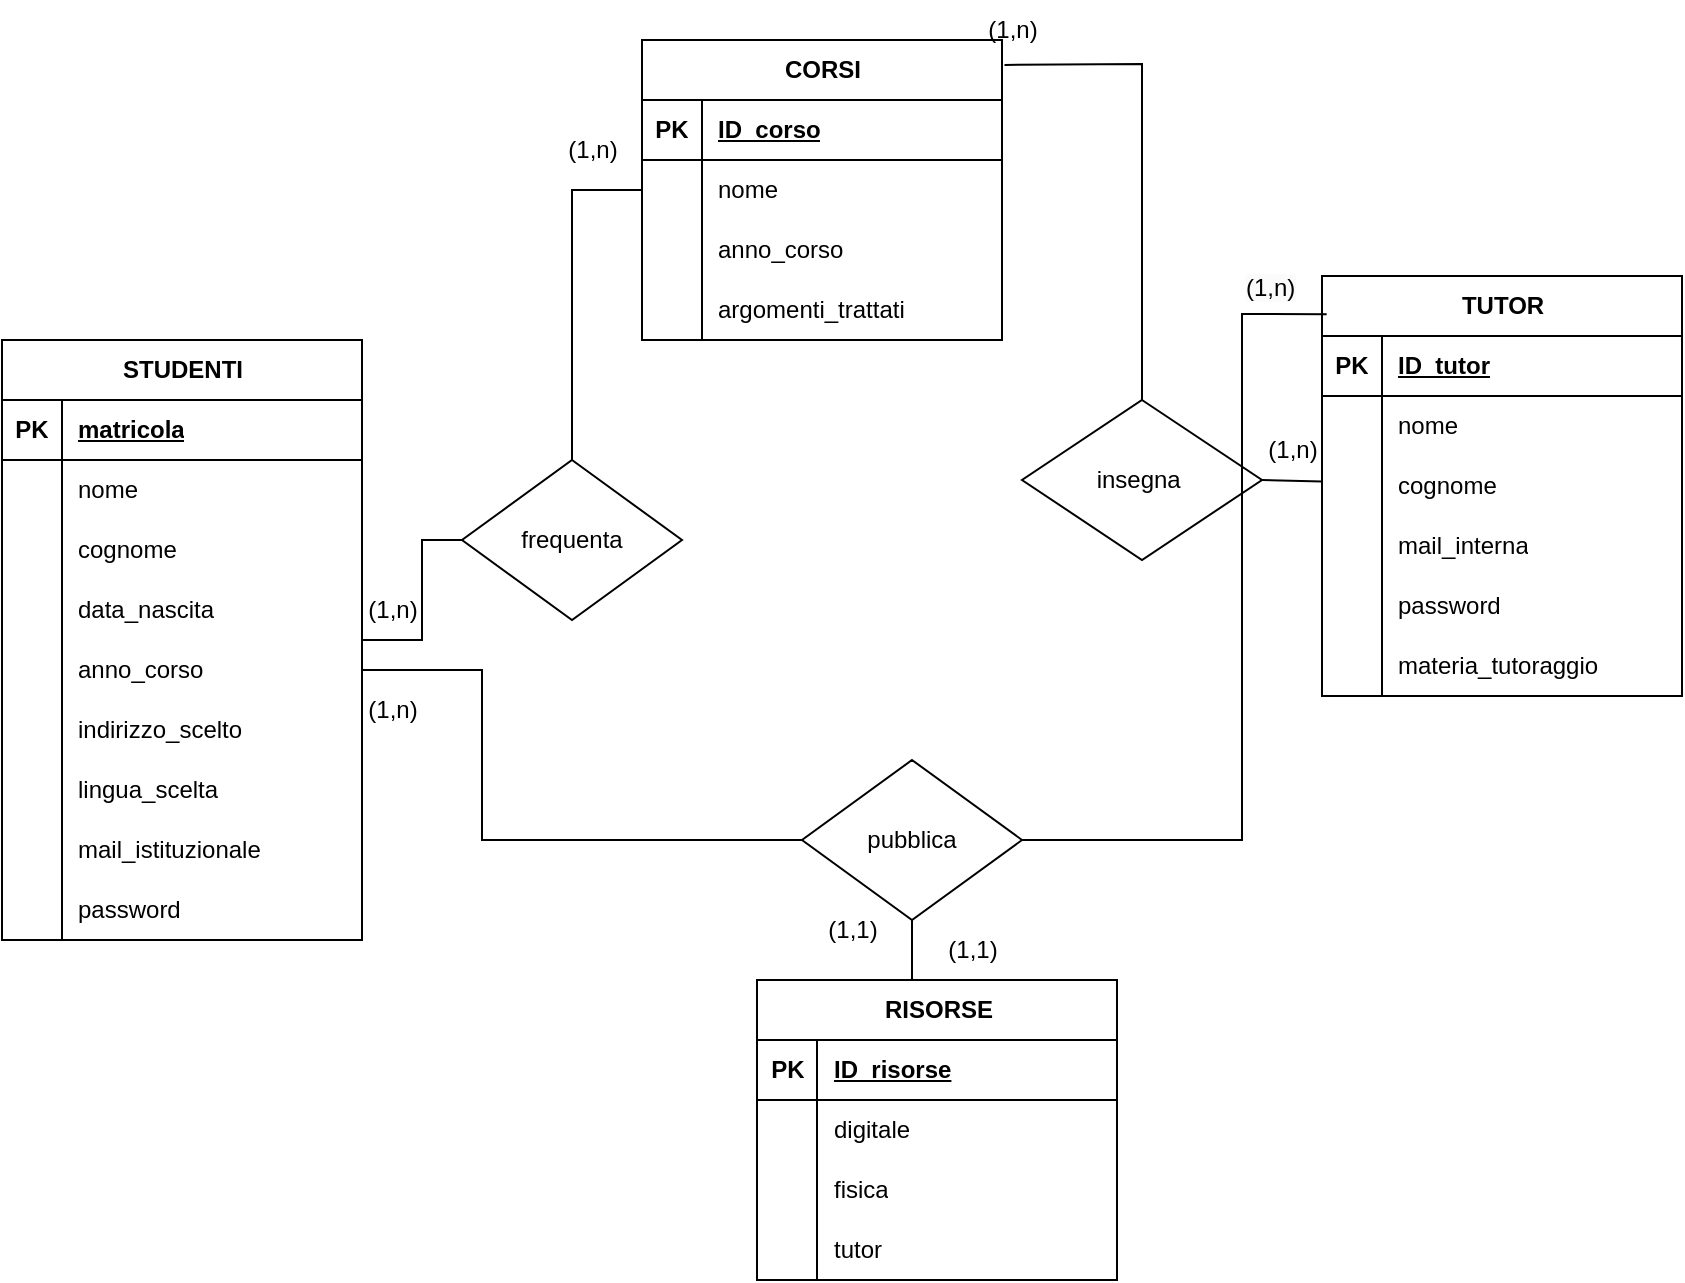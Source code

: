 <mxfile version="23.1.1" type="google">
  <diagram name="Pagina-1" id="xSrE0Z52AEHe8TzlICud">
    <mxGraphModel grid="1" page="1" gridSize="10" guides="1" tooltips="1" connect="1" arrows="1" fold="1" pageScale="1" pageWidth="827" pageHeight="1169" math="0" shadow="0">
      <root>
        <mxCell id="0" />
        <mxCell id="1" parent="0" />
        <mxCell id="vmNIQ4zGGt79tmXW76qw-1" value="STUDENTI" style="shape=table;startSize=30;container=1;collapsible=1;childLayout=tableLayout;fixedRows=1;rowLines=0;fontStyle=1;align=center;resizeLast=1;html=1;" vertex="1" parent="1">
          <mxGeometry x="30" y="80" width="180" height="300" as="geometry" />
        </mxCell>
        <mxCell id="vmNIQ4zGGt79tmXW76qw-2" value="" style="shape=tableRow;horizontal=0;startSize=0;swimlaneHead=0;swimlaneBody=0;fillColor=none;collapsible=0;dropTarget=0;points=[[0,0.5],[1,0.5]];portConstraint=eastwest;top=0;left=0;right=0;bottom=1;" vertex="1" parent="vmNIQ4zGGt79tmXW76qw-1">
          <mxGeometry y="30" width="180" height="30" as="geometry" />
        </mxCell>
        <mxCell id="vmNIQ4zGGt79tmXW76qw-3" value="PK" style="shape=partialRectangle;connectable=0;fillColor=none;top=0;left=0;bottom=0;right=0;fontStyle=1;overflow=hidden;whiteSpace=wrap;html=1;" vertex="1" parent="vmNIQ4zGGt79tmXW76qw-2">
          <mxGeometry width="30" height="30" as="geometry">
            <mxRectangle width="30" height="30" as="alternateBounds" />
          </mxGeometry>
        </mxCell>
        <mxCell id="vmNIQ4zGGt79tmXW76qw-4" value="matricola" style="shape=partialRectangle;connectable=0;fillColor=none;top=0;left=0;bottom=0;right=0;align=left;spacingLeft=6;fontStyle=5;overflow=hidden;whiteSpace=wrap;html=1;" vertex="1" parent="vmNIQ4zGGt79tmXW76qw-2">
          <mxGeometry x="30" width="150" height="30" as="geometry">
            <mxRectangle width="150" height="30" as="alternateBounds" />
          </mxGeometry>
        </mxCell>
        <mxCell id="vmNIQ4zGGt79tmXW76qw-8" value="" style="shape=tableRow;horizontal=0;startSize=0;swimlaneHead=0;swimlaneBody=0;fillColor=none;collapsible=0;dropTarget=0;points=[[0,0.5],[1,0.5]];portConstraint=eastwest;top=0;left=0;right=0;bottom=0;" vertex="1" parent="vmNIQ4zGGt79tmXW76qw-1">
          <mxGeometry y="60" width="180" height="30" as="geometry" />
        </mxCell>
        <mxCell id="vmNIQ4zGGt79tmXW76qw-9" value="" style="shape=partialRectangle;connectable=0;fillColor=none;top=0;left=0;bottom=0;right=0;editable=1;overflow=hidden;whiteSpace=wrap;html=1;" vertex="1" parent="vmNIQ4zGGt79tmXW76qw-8">
          <mxGeometry width="30" height="30" as="geometry">
            <mxRectangle width="30" height="30" as="alternateBounds" />
          </mxGeometry>
        </mxCell>
        <mxCell id="vmNIQ4zGGt79tmXW76qw-10" value="nome" style="shape=partialRectangle;connectable=0;fillColor=none;top=0;left=0;bottom=0;right=0;align=left;spacingLeft=6;overflow=hidden;whiteSpace=wrap;html=1;" vertex="1" parent="vmNIQ4zGGt79tmXW76qw-8">
          <mxGeometry x="30" width="150" height="30" as="geometry">
            <mxRectangle width="150" height="30" as="alternateBounds" />
          </mxGeometry>
        </mxCell>
        <mxCell id="vmNIQ4zGGt79tmXW76qw-11" value="" style="shape=tableRow;horizontal=0;startSize=0;swimlaneHead=0;swimlaneBody=0;fillColor=none;collapsible=0;dropTarget=0;points=[[0,0.5],[1,0.5]];portConstraint=eastwest;top=0;left=0;right=0;bottom=0;" vertex="1" parent="vmNIQ4zGGt79tmXW76qw-1">
          <mxGeometry y="90" width="180" height="30" as="geometry" />
        </mxCell>
        <mxCell id="vmNIQ4zGGt79tmXW76qw-12" value="" style="shape=partialRectangle;connectable=0;fillColor=none;top=0;left=0;bottom=0;right=0;editable=1;overflow=hidden;whiteSpace=wrap;html=1;" vertex="1" parent="vmNIQ4zGGt79tmXW76qw-11">
          <mxGeometry width="30" height="30" as="geometry">
            <mxRectangle width="30" height="30" as="alternateBounds" />
          </mxGeometry>
        </mxCell>
        <mxCell id="vmNIQ4zGGt79tmXW76qw-13" value="cognome" style="shape=partialRectangle;connectable=0;fillColor=none;top=0;left=0;bottom=0;right=0;align=left;spacingLeft=6;overflow=hidden;whiteSpace=wrap;html=1;" vertex="1" parent="vmNIQ4zGGt79tmXW76qw-11">
          <mxGeometry x="30" width="150" height="30" as="geometry">
            <mxRectangle width="150" height="30" as="alternateBounds" />
          </mxGeometry>
        </mxCell>
        <mxCell id="vmNIQ4zGGt79tmXW76qw-14" value="" style="shape=tableRow;horizontal=0;startSize=0;swimlaneHead=0;swimlaneBody=0;fillColor=none;collapsible=0;dropTarget=0;points=[[0,0.5],[1,0.5]];portConstraint=eastwest;top=0;left=0;right=0;bottom=0;" vertex="1" parent="vmNIQ4zGGt79tmXW76qw-1">
          <mxGeometry y="120" width="180" height="30" as="geometry" />
        </mxCell>
        <mxCell id="vmNIQ4zGGt79tmXW76qw-15" value="" style="shape=partialRectangle;connectable=0;fillColor=none;top=0;left=0;bottom=0;right=0;editable=1;overflow=hidden;whiteSpace=wrap;html=1;" vertex="1" parent="vmNIQ4zGGt79tmXW76qw-14">
          <mxGeometry width="30" height="30" as="geometry">
            <mxRectangle width="30" height="30" as="alternateBounds" />
          </mxGeometry>
        </mxCell>
        <mxCell id="vmNIQ4zGGt79tmXW76qw-16" value="data_nascita" style="shape=partialRectangle;connectable=0;fillColor=none;top=0;left=0;bottom=0;right=0;align=left;spacingLeft=6;overflow=hidden;whiteSpace=wrap;html=1;" vertex="1" parent="vmNIQ4zGGt79tmXW76qw-14">
          <mxGeometry x="30" width="150" height="30" as="geometry">
            <mxRectangle width="150" height="30" as="alternateBounds" />
          </mxGeometry>
        </mxCell>
        <mxCell id="vmNIQ4zGGt79tmXW76qw-17" value="" style="shape=tableRow;horizontal=0;startSize=0;swimlaneHead=0;swimlaneBody=0;fillColor=none;collapsible=0;dropTarget=0;points=[[0,0.5],[1,0.5]];portConstraint=eastwest;top=0;left=0;right=0;bottom=0;" vertex="1" parent="vmNIQ4zGGt79tmXW76qw-1">
          <mxGeometry y="150" width="180" height="30" as="geometry" />
        </mxCell>
        <mxCell id="vmNIQ4zGGt79tmXW76qw-18" value="" style="shape=partialRectangle;connectable=0;fillColor=none;top=0;left=0;bottom=0;right=0;editable=1;overflow=hidden;whiteSpace=wrap;html=1;" vertex="1" parent="vmNIQ4zGGt79tmXW76qw-17">
          <mxGeometry width="30" height="30" as="geometry">
            <mxRectangle width="30" height="30" as="alternateBounds" />
          </mxGeometry>
        </mxCell>
        <mxCell id="vmNIQ4zGGt79tmXW76qw-19" value="anno_corso" style="shape=partialRectangle;connectable=0;fillColor=none;top=0;left=0;bottom=0;right=0;align=left;spacingLeft=6;overflow=hidden;whiteSpace=wrap;html=1;" vertex="1" parent="vmNIQ4zGGt79tmXW76qw-17">
          <mxGeometry x="30" width="150" height="30" as="geometry">
            <mxRectangle width="150" height="30" as="alternateBounds" />
          </mxGeometry>
        </mxCell>
        <mxCell id="vmNIQ4zGGt79tmXW76qw-20" value="" style="shape=tableRow;horizontal=0;startSize=0;swimlaneHead=0;swimlaneBody=0;fillColor=none;collapsible=0;dropTarget=0;points=[[0,0.5],[1,0.5]];portConstraint=eastwest;top=0;left=0;right=0;bottom=0;" vertex="1" parent="vmNIQ4zGGt79tmXW76qw-1">
          <mxGeometry y="180" width="180" height="30" as="geometry" />
        </mxCell>
        <mxCell id="vmNIQ4zGGt79tmXW76qw-21" value="" style="shape=partialRectangle;connectable=0;fillColor=none;top=0;left=0;bottom=0;right=0;editable=1;overflow=hidden;whiteSpace=wrap;html=1;" vertex="1" parent="vmNIQ4zGGt79tmXW76qw-20">
          <mxGeometry width="30" height="30" as="geometry">
            <mxRectangle width="30" height="30" as="alternateBounds" />
          </mxGeometry>
        </mxCell>
        <mxCell id="vmNIQ4zGGt79tmXW76qw-22" value="indirizzo_scelto" style="shape=partialRectangle;connectable=0;fillColor=none;top=0;left=0;bottom=0;right=0;align=left;spacingLeft=6;overflow=hidden;whiteSpace=wrap;html=1;" vertex="1" parent="vmNIQ4zGGt79tmXW76qw-20">
          <mxGeometry x="30" width="150" height="30" as="geometry">
            <mxRectangle width="150" height="30" as="alternateBounds" />
          </mxGeometry>
        </mxCell>
        <mxCell id="vmNIQ4zGGt79tmXW76qw-23" value="" style="shape=tableRow;horizontal=0;startSize=0;swimlaneHead=0;swimlaneBody=0;fillColor=none;collapsible=0;dropTarget=0;points=[[0,0.5],[1,0.5]];portConstraint=eastwest;top=0;left=0;right=0;bottom=0;" vertex="1" parent="vmNIQ4zGGt79tmXW76qw-1">
          <mxGeometry y="210" width="180" height="30" as="geometry" />
        </mxCell>
        <mxCell id="vmNIQ4zGGt79tmXW76qw-24" value="" style="shape=partialRectangle;connectable=0;fillColor=none;top=0;left=0;bottom=0;right=0;editable=1;overflow=hidden;whiteSpace=wrap;html=1;" vertex="1" parent="vmNIQ4zGGt79tmXW76qw-23">
          <mxGeometry width="30" height="30" as="geometry">
            <mxRectangle width="30" height="30" as="alternateBounds" />
          </mxGeometry>
        </mxCell>
        <mxCell id="vmNIQ4zGGt79tmXW76qw-25" value="lingua_scelta" style="shape=partialRectangle;connectable=0;fillColor=none;top=0;left=0;bottom=0;right=0;align=left;spacingLeft=6;overflow=hidden;whiteSpace=wrap;html=1;" vertex="1" parent="vmNIQ4zGGt79tmXW76qw-23">
          <mxGeometry x="30" width="150" height="30" as="geometry">
            <mxRectangle width="150" height="30" as="alternateBounds" />
          </mxGeometry>
        </mxCell>
        <mxCell id="vmNIQ4zGGt79tmXW76qw-86" value="" style="shape=tableRow;horizontal=0;startSize=0;swimlaneHead=0;swimlaneBody=0;fillColor=none;collapsible=0;dropTarget=0;points=[[0,0.5],[1,0.5]];portConstraint=eastwest;top=0;left=0;right=0;bottom=0;" vertex="1" parent="vmNIQ4zGGt79tmXW76qw-1">
          <mxGeometry y="240" width="180" height="30" as="geometry" />
        </mxCell>
        <mxCell id="vmNIQ4zGGt79tmXW76qw-87" value="" style="shape=partialRectangle;connectable=0;fillColor=none;top=0;left=0;bottom=0;right=0;editable=1;overflow=hidden;whiteSpace=wrap;html=1;" vertex="1" parent="vmNIQ4zGGt79tmXW76qw-86">
          <mxGeometry width="30" height="30" as="geometry">
            <mxRectangle width="30" height="30" as="alternateBounds" />
          </mxGeometry>
        </mxCell>
        <mxCell id="vmNIQ4zGGt79tmXW76qw-88" value="mail_istituzionale" style="shape=partialRectangle;connectable=0;fillColor=none;top=0;left=0;bottom=0;right=0;align=left;spacingLeft=6;overflow=hidden;whiteSpace=wrap;html=1;" vertex="1" parent="vmNIQ4zGGt79tmXW76qw-86">
          <mxGeometry x="30" width="150" height="30" as="geometry">
            <mxRectangle width="150" height="30" as="alternateBounds" />
          </mxGeometry>
        </mxCell>
        <mxCell id="vmNIQ4zGGt79tmXW76qw-89" value="" style="shape=tableRow;horizontal=0;startSize=0;swimlaneHead=0;swimlaneBody=0;fillColor=none;collapsible=0;dropTarget=0;points=[[0,0.5],[1,0.5]];portConstraint=eastwest;top=0;left=0;right=0;bottom=0;" vertex="1" parent="vmNIQ4zGGt79tmXW76qw-1">
          <mxGeometry y="270" width="180" height="30" as="geometry" />
        </mxCell>
        <mxCell id="vmNIQ4zGGt79tmXW76qw-90" value="" style="shape=partialRectangle;connectable=0;fillColor=none;top=0;left=0;bottom=0;right=0;editable=1;overflow=hidden;whiteSpace=wrap;html=1;" vertex="1" parent="vmNIQ4zGGt79tmXW76qw-89">
          <mxGeometry width="30" height="30" as="geometry">
            <mxRectangle width="30" height="30" as="alternateBounds" />
          </mxGeometry>
        </mxCell>
        <mxCell id="vmNIQ4zGGt79tmXW76qw-91" value="password" style="shape=partialRectangle;connectable=0;fillColor=none;top=0;left=0;bottom=0;right=0;align=left;spacingLeft=6;overflow=hidden;whiteSpace=wrap;html=1;" vertex="1" parent="vmNIQ4zGGt79tmXW76qw-89">
          <mxGeometry x="30" width="150" height="30" as="geometry">
            <mxRectangle width="150" height="30" as="alternateBounds" />
          </mxGeometry>
        </mxCell>
        <mxCell id="vmNIQ4zGGt79tmXW76qw-26" value="CORSI" style="shape=table;startSize=30;container=1;collapsible=1;childLayout=tableLayout;fixedRows=1;rowLines=0;fontStyle=1;align=center;resizeLast=1;html=1;" vertex="1" parent="1">
          <mxGeometry x="350" y="-70" width="180" height="150" as="geometry" />
        </mxCell>
        <mxCell id="vmNIQ4zGGt79tmXW76qw-27" value="" style="shape=tableRow;horizontal=0;startSize=0;swimlaneHead=0;swimlaneBody=0;fillColor=none;collapsible=0;dropTarget=0;points=[[0,0.5],[1,0.5]];portConstraint=eastwest;top=0;left=0;right=0;bottom=1;" vertex="1" parent="vmNIQ4zGGt79tmXW76qw-26">
          <mxGeometry y="30" width="180" height="30" as="geometry" />
        </mxCell>
        <mxCell id="vmNIQ4zGGt79tmXW76qw-28" value="PK" style="shape=partialRectangle;connectable=0;fillColor=none;top=0;left=0;bottom=0;right=0;fontStyle=1;overflow=hidden;whiteSpace=wrap;html=1;" vertex="1" parent="vmNIQ4zGGt79tmXW76qw-27">
          <mxGeometry width="30" height="30" as="geometry">
            <mxRectangle width="30" height="30" as="alternateBounds" />
          </mxGeometry>
        </mxCell>
        <mxCell id="vmNIQ4zGGt79tmXW76qw-29" value="ID_corso" style="shape=partialRectangle;connectable=0;fillColor=none;top=0;left=0;bottom=0;right=0;align=left;spacingLeft=6;fontStyle=5;overflow=hidden;whiteSpace=wrap;html=1;" vertex="1" parent="vmNIQ4zGGt79tmXW76qw-27">
          <mxGeometry x="30" width="150" height="30" as="geometry">
            <mxRectangle width="150" height="30" as="alternateBounds" />
          </mxGeometry>
        </mxCell>
        <mxCell id="vmNIQ4zGGt79tmXW76qw-30" value="" style="shape=tableRow;horizontal=0;startSize=0;swimlaneHead=0;swimlaneBody=0;fillColor=none;collapsible=0;dropTarget=0;points=[[0,0.5],[1,0.5]];portConstraint=eastwest;top=0;left=0;right=0;bottom=0;" vertex="1" parent="vmNIQ4zGGt79tmXW76qw-26">
          <mxGeometry y="60" width="180" height="30" as="geometry" />
        </mxCell>
        <mxCell id="vmNIQ4zGGt79tmXW76qw-31" value="" style="shape=partialRectangle;connectable=0;fillColor=none;top=0;left=0;bottom=0;right=0;editable=1;overflow=hidden;whiteSpace=wrap;html=1;" vertex="1" parent="vmNIQ4zGGt79tmXW76qw-30">
          <mxGeometry width="30" height="30" as="geometry">
            <mxRectangle width="30" height="30" as="alternateBounds" />
          </mxGeometry>
        </mxCell>
        <mxCell id="vmNIQ4zGGt79tmXW76qw-32" value="nome" style="shape=partialRectangle;connectable=0;fillColor=none;top=0;left=0;bottom=0;right=0;align=left;spacingLeft=6;overflow=hidden;whiteSpace=wrap;html=1;" vertex="1" parent="vmNIQ4zGGt79tmXW76qw-30">
          <mxGeometry x="30" width="150" height="30" as="geometry">
            <mxRectangle width="150" height="30" as="alternateBounds" />
          </mxGeometry>
        </mxCell>
        <mxCell id="vmNIQ4zGGt79tmXW76qw-33" value="" style="shape=tableRow;horizontal=0;startSize=0;swimlaneHead=0;swimlaneBody=0;fillColor=none;collapsible=0;dropTarget=0;points=[[0,0.5],[1,0.5]];portConstraint=eastwest;top=0;left=0;right=0;bottom=0;" vertex="1" parent="vmNIQ4zGGt79tmXW76qw-26">
          <mxGeometry y="90" width="180" height="30" as="geometry" />
        </mxCell>
        <mxCell id="vmNIQ4zGGt79tmXW76qw-34" value="" style="shape=partialRectangle;connectable=0;fillColor=none;top=0;left=0;bottom=0;right=0;editable=1;overflow=hidden;whiteSpace=wrap;html=1;" vertex="1" parent="vmNIQ4zGGt79tmXW76qw-33">
          <mxGeometry width="30" height="30" as="geometry">
            <mxRectangle width="30" height="30" as="alternateBounds" />
          </mxGeometry>
        </mxCell>
        <mxCell id="vmNIQ4zGGt79tmXW76qw-35" value="anno_corso" style="shape=partialRectangle;connectable=0;fillColor=none;top=0;left=0;bottom=0;right=0;align=left;spacingLeft=6;overflow=hidden;whiteSpace=wrap;html=1;" vertex="1" parent="vmNIQ4zGGt79tmXW76qw-33">
          <mxGeometry x="30" width="150" height="30" as="geometry">
            <mxRectangle width="150" height="30" as="alternateBounds" />
          </mxGeometry>
        </mxCell>
        <mxCell id="vmNIQ4zGGt79tmXW76qw-36" value="" style="shape=tableRow;horizontal=0;startSize=0;swimlaneHead=0;swimlaneBody=0;fillColor=none;collapsible=0;dropTarget=0;points=[[0,0.5],[1,0.5]];portConstraint=eastwest;top=0;left=0;right=0;bottom=0;" vertex="1" parent="vmNIQ4zGGt79tmXW76qw-26">
          <mxGeometry y="120" width="180" height="30" as="geometry" />
        </mxCell>
        <mxCell id="vmNIQ4zGGt79tmXW76qw-37" value="" style="shape=partialRectangle;connectable=0;fillColor=none;top=0;left=0;bottom=0;right=0;editable=1;overflow=hidden;whiteSpace=wrap;html=1;" vertex="1" parent="vmNIQ4zGGt79tmXW76qw-36">
          <mxGeometry width="30" height="30" as="geometry">
            <mxRectangle width="30" height="30" as="alternateBounds" />
          </mxGeometry>
        </mxCell>
        <mxCell id="vmNIQ4zGGt79tmXW76qw-38" value="argomenti_trattati" style="shape=partialRectangle;connectable=0;fillColor=none;top=0;left=0;bottom=0;right=0;align=left;spacingLeft=6;overflow=hidden;whiteSpace=wrap;html=1;" vertex="1" parent="vmNIQ4zGGt79tmXW76qw-36">
          <mxGeometry x="30" width="150" height="30" as="geometry">
            <mxRectangle width="150" height="30" as="alternateBounds" />
          </mxGeometry>
        </mxCell>
        <mxCell id="vmNIQ4zGGt79tmXW76qw-42" value="TUTOR" style="shape=table;startSize=30;container=1;collapsible=1;childLayout=tableLayout;fixedRows=1;rowLines=0;fontStyle=1;align=center;resizeLast=1;html=1;" vertex="1" parent="1">
          <mxGeometry x="690" y="48" width="180" height="210" as="geometry" />
        </mxCell>
        <mxCell id="vmNIQ4zGGt79tmXW76qw-43" value="" style="shape=tableRow;horizontal=0;startSize=0;swimlaneHead=0;swimlaneBody=0;fillColor=none;collapsible=0;dropTarget=0;points=[[0,0.5],[1,0.5]];portConstraint=eastwest;top=0;left=0;right=0;bottom=1;" vertex="1" parent="vmNIQ4zGGt79tmXW76qw-42">
          <mxGeometry y="30" width="180" height="30" as="geometry" />
        </mxCell>
        <mxCell id="vmNIQ4zGGt79tmXW76qw-44" value="PK" style="shape=partialRectangle;connectable=0;fillColor=none;top=0;left=0;bottom=0;right=0;fontStyle=1;overflow=hidden;whiteSpace=wrap;html=1;" vertex="1" parent="vmNIQ4zGGt79tmXW76qw-43">
          <mxGeometry width="30" height="30" as="geometry">
            <mxRectangle width="30" height="30" as="alternateBounds" />
          </mxGeometry>
        </mxCell>
        <mxCell id="vmNIQ4zGGt79tmXW76qw-45" value="ID_tutor" style="shape=partialRectangle;connectable=0;fillColor=none;top=0;left=0;bottom=0;right=0;align=left;spacingLeft=6;fontStyle=5;overflow=hidden;whiteSpace=wrap;html=1;" vertex="1" parent="vmNIQ4zGGt79tmXW76qw-43">
          <mxGeometry x="30" width="150" height="30" as="geometry">
            <mxRectangle width="150" height="30" as="alternateBounds" />
          </mxGeometry>
        </mxCell>
        <mxCell id="vmNIQ4zGGt79tmXW76qw-49" value="" style="shape=tableRow;horizontal=0;startSize=0;swimlaneHead=0;swimlaneBody=0;fillColor=none;collapsible=0;dropTarget=0;points=[[0,0.5],[1,0.5]];portConstraint=eastwest;top=0;left=0;right=0;bottom=0;" vertex="1" parent="vmNIQ4zGGt79tmXW76qw-42">
          <mxGeometry y="60" width="180" height="30" as="geometry" />
        </mxCell>
        <mxCell id="vmNIQ4zGGt79tmXW76qw-50" value="" style="shape=partialRectangle;connectable=0;fillColor=none;top=0;left=0;bottom=0;right=0;editable=1;overflow=hidden;whiteSpace=wrap;html=1;" vertex="1" parent="vmNIQ4zGGt79tmXW76qw-49">
          <mxGeometry width="30" height="30" as="geometry">
            <mxRectangle width="30" height="30" as="alternateBounds" />
          </mxGeometry>
        </mxCell>
        <mxCell id="vmNIQ4zGGt79tmXW76qw-51" value="nome" style="shape=partialRectangle;connectable=0;fillColor=none;top=0;left=0;bottom=0;right=0;align=left;spacingLeft=6;overflow=hidden;whiteSpace=wrap;html=1;" vertex="1" parent="vmNIQ4zGGt79tmXW76qw-49">
          <mxGeometry x="30" width="150" height="30" as="geometry">
            <mxRectangle width="150" height="30" as="alternateBounds" />
          </mxGeometry>
        </mxCell>
        <mxCell id="vmNIQ4zGGt79tmXW76qw-52" value="" style="shape=tableRow;horizontal=0;startSize=0;swimlaneHead=0;swimlaneBody=0;fillColor=none;collapsible=0;dropTarget=0;points=[[0,0.5],[1,0.5]];portConstraint=eastwest;top=0;left=0;right=0;bottom=0;" vertex="1" parent="vmNIQ4zGGt79tmXW76qw-42">
          <mxGeometry y="90" width="180" height="30" as="geometry" />
        </mxCell>
        <mxCell id="vmNIQ4zGGt79tmXW76qw-53" value="" style="shape=partialRectangle;connectable=0;fillColor=none;top=0;left=0;bottom=0;right=0;editable=1;overflow=hidden;whiteSpace=wrap;html=1;" vertex="1" parent="vmNIQ4zGGt79tmXW76qw-52">
          <mxGeometry width="30" height="30" as="geometry">
            <mxRectangle width="30" height="30" as="alternateBounds" />
          </mxGeometry>
        </mxCell>
        <mxCell id="vmNIQ4zGGt79tmXW76qw-54" value="cognome" style="shape=partialRectangle;connectable=0;fillColor=none;top=0;left=0;bottom=0;right=0;align=left;spacingLeft=6;overflow=hidden;whiteSpace=wrap;html=1;" vertex="1" parent="vmNIQ4zGGt79tmXW76qw-52">
          <mxGeometry x="30" width="150" height="30" as="geometry">
            <mxRectangle width="150" height="30" as="alternateBounds" />
          </mxGeometry>
        </mxCell>
        <mxCell id="vmNIQ4zGGt79tmXW76qw-55" value="" style="shape=tableRow;horizontal=0;startSize=0;swimlaneHead=0;swimlaneBody=0;fillColor=none;collapsible=0;dropTarget=0;points=[[0,0.5],[1,0.5]];portConstraint=eastwest;top=0;left=0;right=0;bottom=0;" vertex="1" parent="vmNIQ4zGGt79tmXW76qw-42">
          <mxGeometry y="120" width="180" height="30" as="geometry" />
        </mxCell>
        <mxCell id="vmNIQ4zGGt79tmXW76qw-56" value="" style="shape=partialRectangle;connectable=0;fillColor=none;top=0;left=0;bottom=0;right=0;editable=1;overflow=hidden;whiteSpace=wrap;html=1;" vertex="1" parent="vmNIQ4zGGt79tmXW76qw-55">
          <mxGeometry width="30" height="30" as="geometry">
            <mxRectangle width="30" height="30" as="alternateBounds" />
          </mxGeometry>
        </mxCell>
        <mxCell id="vmNIQ4zGGt79tmXW76qw-57" value="mail_interna" style="shape=partialRectangle;connectable=0;fillColor=none;top=0;left=0;bottom=0;right=0;align=left;spacingLeft=6;overflow=hidden;whiteSpace=wrap;html=1;" vertex="1" parent="vmNIQ4zGGt79tmXW76qw-55">
          <mxGeometry x="30" width="150" height="30" as="geometry">
            <mxRectangle width="150" height="30" as="alternateBounds" />
          </mxGeometry>
        </mxCell>
        <mxCell id="vmNIQ4zGGt79tmXW76qw-58" value="" style="shape=tableRow;horizontal=0;startSize=0;swimlaneHead=0;swimlaneBody=0;fillColor=none;collapsible=0;dropTarget=0;points=[[0,0.5],[1,0.5]];portConstraint=eastwest;top=0;left=0;right=0;bottom=0;" vertex="1" parent="vmNIQ4zGGt79tmXW76qw-42">
          <mxGeometry y="150" width="180" height="30" as="geometry" />
        </mxCell>
        <mxCell id="vmNIQ4zGGt79tmXW76qw-59" value="" style="shape=partialRectangle;connectable=0;fillColor=none;top=0;left=0;bottom=0;right=0;editable=1;overflow=hidden;whiteSpace=wrap;html=1;" vertex="1" parent="vmNIQ4zGGt79tmXW76qw-58">
          <mxGeometry width="30" height="30" as="geometry">
            <mxRectangle width="30" height="30" as="alternateBounds" />
          </mxGeometry>
        </mxCell>
        <mxCell id="vmNIQ4zGGt79tmXW76qw-60" value="password" style="shape=partialRectangle;connectable=0;fillColor=none;top=0;left=0;bottom=0;right=0;align=left;spacingLeft=6;overflow=hidden;whiteSpace=wrap;html=1;" vertex="1" parent="vmNIQ4zGGt79tmXW76qw-58">
          <mxGeometry x="30" width="150" height="30" as="geometry">
            <mxRectangle width="150" height="30" as="alternateBounds" />
          </mxGeometry>
        </mxCell>
        <mxCell id="vmNIQ4zGGt79tmXW76qw-61" value="" style="shape=tableRow;horizontal=0;startSize=0;swimlaneHead=0;swimlaneBody=0;fillColor=none;collapsible=0;dropTarget=0;points=[[0,0.5],[1,0.5]];portConstraint=eastwest;top=0;left=0;right=0;bottom=0;" vertex="1" parent="vmNIQ4zGGt79tmXW76qw-42">
          <mxGeometry y="180" width="180" height="30" as="geometry" />
        </mxCell>
        <mxCell id="vmNIQ4zGGt79tmXW76qw-62" value="" style="shape=partialRectangle;connectable=0;fillColor=none;top=0;left=0;bottom=0;right=0;editable=1;overflow=hidden;whiteSpace=wrap;html=1;" vertex="1" parent="vmNIQ4zGGt79tmXW76qw-61">
          <mxGeometry width="30" height="30" as="geometry">
            <mxRectangle width="30" height="30" as="alternateBounds" />
          </mxGeometry>
        </mxCell>
        <mxCell id="vmNIQ4zGGt79tmXW76qw-63" value="materia_tutoraggio" style="shape=partialRectangle;connectable=0;fillColor=none;top=0;left=0;bottom=0;right=0;align=left;spacingLeft=6;overflow=hidden;whiteSpace=wrap;html=1;" vertex="1" parent="vmNIQ4zGGt79tmXW76qw-61">
          <mxGeometry x="30" width="150" height="30" as="geometry">
            <mxRectangle width="150" height="30" as="alternateBounds" />
          </mxGeometry>
        </mxCell>
        <mxCell id="vmNIQ4zGGt79tmXW76qw-67" value="RISORSE" style="shape=table;startSize=30;container=1;collapsible=1;childLayout=tableLayout;fixedRows=1;rowLines=0;fontStyle=1;align=center;resizeLast=1;html=1;" vertex="1" parent="1">
          <mxGeometry x="407.5" y="400" width="180" height="150" as="geometry" />
        </mxCell>
        <mxCell id="vmNIQ4zGGt79tmXW76qw-68" value="" style="shape=tableRow;horizontal=0;startSize=0;swimlaneHead=0;swimlaneBody=0;fillColor=none;collapsible=0;dropTarget=0;points=[[0,0.5],[1,0.5]];portConstraint=eastwest;top=0;left=0;right=0;bottom=1;" vertex="1" parent="vmNIQ4zGGt79tmXW76qw-67">
          <mxGeometry y="30" width="180" height="30" as="geometry" />
        </mxCell>
        <mxCell id="vmNIQ4zGGt79tmXW76qw-69" value="PK" style="shape=partialRectangle;connectable=0;fillColor=none;top=0;left=0;bottom=0;right=0;fontStyle=1;overflow=hidden;whiteSpace=wrap;html=1;" vertex="1" parent="vmNIQ4zGGt79tmXW76qw-68">
          <mxGeometry width="30" height="30" as="geometry">
            <mxRectangle width="30" height="30" as="alternateBounds" />
          </mxGeometry>
        </mxCell>
        <mxCell id="vmNIQ4zGGt79tmXW76qw-70" value="ID_risorse" style="shape=partialRectangle;connectable=0;fillColor=none;top=0;left=0;bottom=0;right=0;align=left;spacingLeft=6;fontStyle=5;overflow=hidden;whiteSpace=wrap;html=1;" vertex="1" parent="vmNIQ4zGGt79tmXW76qw-68">
          <mxGeometry x="30" width="150" height="30" as="geometry">
            <mxRectangle width="150" height="30" as="alternateBounds" />
          </mxGeometry>
        </mxCell>
        <mxCell id="vmNIQ4zGGt79tmXW76qw-71" value="" style="shape=tableRow;horizontal=0;startSize=0;swimlaneHead=0;swimlaneBody=0;fillColor=none;collapsible=0;dropTarget=0;points=[[0,0.5],[1,0.5]];portConstraint=eastwest;top=0;left=0;right=0;bottom=0;" vertex="1" parent="vmNIQ4zGGt79tmXW76qw-67">
          <mxGeometry y="60" width="180" height="30" as="geometry" />
        </mxCell>
        <mxCell id="vmNIQ4zGGt79tmXW76qw-72" value="" style="shape=partialRectangle;connectable=0;fillColor=none;top=0;left=0;bottom=0;right=0;editable=1;overflow=hidden;whiteSpace=wrap;html=1;" vertex="1" parent="vmNIQ4zGGt79tmXW76qw-71">
          <mxGeometry width="30" height="30" as="geometry">
            <mxRectangle width="30" height="30" as="alternateBounds" />
          </mxGeometry>
        </mxCell>
        <mxCell id="vmNIQ4zGGt79tmXW76qw-73" value="digitale" style="shape=partialRectangle;connectable=0;fillColor=none;top=0;left=0;bottom=0;right=0;align=left;spacingLeft=6;overflow=hidden;whiteSpace=wrap;html=1;" vertex="1" parent="vmNIQ4zGGt79tmXW76qw-71">
          <mxGeometry x="30" width="150" height="30" as="geometry">
            <mxRectangle width="150" height="30" as="alternateBounds" />
          </mxGeometry>
        </mxCell>
        <mxCell id="vmNIQ4zGGt79tmXW76qw-74" value="" style="shape=tableRow;horizontal=0;startSize=0;swimlaneHead=0;swimlaneBody=0;fillColor=none;collapsible=0;dropTarget=0;points=[[0,0.5],[1,0.5]];portConstraint=eastwest;top=0;left=0;right=0;bottom=0;" vertex="1" parent="vmNIQ4zGGt79tmXW76qw-67">
          <mxGeometry y="90" width="180" height="30" as="geometry" />
        </mxCell>
        <mxCell id="vmNIQ4zGGt79tmXW76qw-75" value="" style="shape=partialRectangle;connectable=0;fillColor=none;top=0;left=0;bottom=0;right=0;editable=1;overflow=hidden;whiteSpace=wrap;html=1;" vertex="1" parent="vmNIQ4zGGt79tmXW76qw-74">
          <mxGeometry width="30" height="30" as="geometry">
            <mxRectangle width="30" height="30" as="alternateBounds" />
          </mxGeometry>
        </mxCell>
        <mxCell id="vmNIQ4zGGt79tmXW76qw-76" value="fisica" style="shape=partialRectangle;connectable=0;fillColor=none;top=0;left=0;bottom=0;right=0;align=left;spacingLeft=6;overflow=hidden;whiteSpace=wrap;html=1;" vertex="1" parent="vmNIQ4zGGt79tmXW76qw-74">
          <mxGeometry x="30" width="150" height="30" as="geometry">
            <mxRectangle width="150" height="30" as="alternateBounds" />
          </mxGeometry>
        </mxCell>
        <mxCell id="vmNIQ4zGGt79tmXW76qw-92" value="" style="shape=tableRow;horizontal=0;startSize=0;swimlaneHead=0;swimlaneBody=0;fillColor=none;collapsible=0;dropTarget=0;points=[[0,0.5],[1,0.5]];portConstraint=eastwest;top=0;left=0;right=0;bottom=0;" vertex="1" parent="vmNIQ4zGGt79tmXW76qw-67">
          <mxGeometry y="120" width="180" height="30" as="geometry" />
        </mxCell>
        <mxCell id="vmNIQ4zGGt79tmXW76qw-93" value="" style="shape=partialRectangle;connectable=0;fillColor=none;top=0;left=0;bottom=0;right=0;editable=1;overflow=hidden;whiteSpace=wrap;html=1;" vertex="1" parent="vmNIQ4zGGt79tmXW76qw-92">
          <mxGeometry width="30" height="30" as="geometry">
            <mxRectangle width="30" height="30" as="alternateBounds" />
          </mxGeometry>
        </mxCell>
        <mxCell id="vmNIQ4zGGt79tmXW76qw-94" value="tutor" style="shape=partialRectangle;connectable=0;fillColor=none;top=0;left=0;bottom=0;right=0;align=left;spacingLeft=6;overflow=hidden;whiteSpace=wrap;html=1;" vertex="1" parent="vmNIQ4zGGt79tmXW76qw-92">
          <mxGeometry x="30" width="150" height="30" as="geometry">
            <mxRectangle width="150" height="30" as="alternateBounds" />
          </mxGeometry>
        </mxCell>
        <mxCell id="vmNIQ4zGGt79tmXW76qw-80" value="(1,n)" style="text;html=1;align=center;verticalAlign=middle;resizable=0;points=[];autosize=1;strokeColor=none;fillColor=none;" vertex="1" parent="1">
          <mxGeometry x="200" y="200" width="50" height="30" as="geometry" />
        </mxCell>
        <mxCell id="vmNIQ4zGGt79tmXW76qw-81" value="(1,n)" style="text;html=1;align=center;verticalAlign=middle;resizable=0;points=[];autosize=1;strokeColor=none;fillColor=none;" vertex="1" parent="1">
          <mxGeometry x="300" y="-30" width="50" height="30" as="geometry" />
        </mxCell>
        <mxCell id="vmNIQ4zGGt79tmXW76qw-82" value="(1,n)" style="text;html=1;align=center;verticalAlign=middle;resizable=0;points=[];autosize=1;strokeColor=none;fillColor=none;" vertex="1" parent="1">
          <mxGeometry x="510" y="-90" width="50" height="30" as="geometry" />
        </mxCell>
        <mxCell id="vmNIQ4zGGt79tmXW76qw-83" value="(1,1)" style="text;html=1;align=center;verticalAlign=middle;resizable=0;points=[];autosize=1;strokeColor=none;fillColor=none;" vertex="1" parent="1">
          <mxGeometry x="490" y="370" width="50" height="30" as="geometry" />
        </mxCell>
        <mxCell id="vmNIQ4zGGt79tmXW76qw-84" value="(1,1)" style="text;html=1;align=center;verticalAlign=middle;resizable=0;points=[];autosize=1;strokeColor=none;fillColor=none;" vertex="1" parent="1">
          <mxGeometry x="430" y="360" width="50" height="30" as="geometry" />
        </mxCell>
        <mxCell id="vmNIQ4zGGt79tmXW76qw-85" value="(1,n)" style="text;html=1;align=center;verticalAlign=middle;resizable=0;points=[];autosize=1;strokeColor=none;fillColor=none;" vertex="1" parent="1">
          <mxGeometry x="650" y="120" width="50" height="30" as="geometry" />
        </mxCell>
        <mxCell id="vmNIQ4zGGt79tmXW76qw-96" value="frequenta" style="rhombus;whiteSpace=wrap;html=1;" vertex="1" parent="1">
          <mxGeometry x="260" y="140" width="110" height="80" as="geometry" />
        </mxCell>
        <mxCell id="vmNIQ4zGGt79tmXW76qw-97" value="" style="endArrow=none;html=1;rounded=0;entryX=0;entryY=0.5;entryDx=0;entryDy=0;" edge="1" parent="1" source="vmNIQ4zGGt79tmXW76qw-1" target="vmNIQ4zGGt79tmXW76qw-96">
          <mxGeometry width="50" height="50" relative="1" as="geometry">
            <mxPoint x="390" y="320" as="sourcePoint" />
            <mxPoint x="440" y="270" as="targetPoint" />
            <Array as="points">
              <mxPoint x="240" y="230" />
              <mxPoint x="240" y="180" />
            </Array>
          </mxGeometry>
        </mxCell>
        <mxCell id="vmNIQ4zGGt79tmXW76qw-98" value="" style="endArrow=none;html=1;rounded=0;exitX=0.5;exitY=0;exitDx=0;exitDy=0;" edge="1" parent="1" source="vmNIQ4zGGt79tmXW76qw-96" target="vmNIQ4zGGt79tmXW76qw-26">
          <mxGeometry width="50" height="50" relative="1" as="geometry">
            <mxPoint x="390" y="260" as="sourcePoint" />
            <mxPoint x="440" y="210" as="targetPoint" />
            <Array as="points">
              <mxPoint x="315" y="5" />
            </Array>
          </mxGeometry>
        </mxCell>
        <mxCell id="vmNIQ4zGGt79tmXW76qw-99" value="insegna&amp;nbsp;" style="rhombus;whiteSpace=wrap;html=1;" vertex="1" parent="1">
          <mxGeometry x="540" y="110" width="120" height="80" as="geometry" />
        </mxCell>
        <mxCell id="vmNIQ4zGGt79tmXW76qw-100" value="" style="endArrow=none;html=1;rounded=0;entryX=1.007;entryY=0.083;entryDx=0;entryDy=0;entryPerimeter=0;exitX=0.5;exitY=0;exitDx=0;exitDy=0;" edge="1" parent="1" source="vmNIQ4zGGt79tmXW76qw-99" target="vmNIQ4zGGt79tmXW76qw-26">
          <mxGeometry width="50" height="50" relative="1" as="geometry">
            <mxPoint x="390" y="140" as="sourcePoint" />
            <mxPoint x="440" y="90" as="targetPoint" />
            <Array as="points">
              <mxPoint x="600" y="-58" />
            </Array>
          </mxGeometry>
        </mxCell>
        <mxCell id="vmNIQ4zGGt79tmXW76qw-101" value="" style="endArrow=none;html=1;rounded=0;exitX=1;exitY=0.5;exitDx=0;exitDy=0;" edge="1" parent="1" source="vmNIQ4zGGt79tmXW76qw-99" target="vmNIQ4zGGt79tmXW76qw-42">
          <mxGeometry width="50" height="50" relative="1" as="geometry">
            <mxPoint x="390" y="140" as="sourcePoint" />
            <mxPoint x="440" y="90" as="targetPoint" />
          </mxGeometry>
        </mxCell>
        <mxCell id="vmNIQ4zGGt79tmXW76qw-102" value="pubblica" style="rhombus;whiteSpace=wrap;html=1;" vertex="1" parent="1">
          <mxGeometry x="430" y="290" width="110" height="80" as="geometry" />
        </mxCell>
        <mxCell id="vmNIQ4zGGt79tmXW76qw-103" value="" style="endArrow=none;html=1;rounded=0;entryX=0;entryY=0.5;entryDx=0;entryDy=0;" edge="1" parent="1" source="vmNIQ4zGGt79tmXW76qw-17" target="vmNIQ4zGGt79tmXW76qw-102">
          <mxGeometry width="50" height="50" relative="1" as="geometry">
            <mxPoint x="390" y="400" as="sourcePoint" />
            <mxPoint x="440" y="350" as="targetPoint" />
            <Array as="points">
              <mxPoint x="270" y="245" />
              <mxPoint x="270" y="330" />
            </Array>
          </mxGeometry>
        </mxCell>
        <mxCell id="vmNIQ4zGGt79tmXW76qw-104" value="" style="endArrow=none;html=1;rounded=0;exitX=0.5;exitY=1;exitDx=0;exitDy=0;" edge="1" parent="1" source="vmNIQ4zGGt79tmXW76qw-102">
          <mxGeometry width="50" height="50" relative="1" as="geometry">
            <mxPoint x="390" y="200" as="sourcePoint" />
            <mxPoint x="485" y="400" as="targetPoint" />
          </mxGeometry>
        </mxCell>
        <mxCell id="vmNIQ4zGGt79tmXW76qw-105" value="" style="endArrow=none;html=1;rounded=0;exitX=1;exitY=0.5;exitDx=0;exitDy=0;entryX=0.013;entryY=0.091;entryDx=0;entryDy=0;entryPerimeter=0;" edge="1" parent="1" source="vmNIQ4zGGt79tmXW76qw-102" target="vmNIQ4zGGt79tmXW76qw-42">
          <mxGeometry width="50" height="50" relative="1" as="geometry">
            <mxPoint x="390" y="320" as="sourcePoint" />
            <mxPoint x="670" y="330" as="targetPoint" />
            <Array as="points">
              <mxPoint x="650" y="330" />
              <mxPoint x="650" y="67" />
            </Array>
          </mxGeometry>
        </mxCell>
        <mxCell id="vmNIQ4zGGt79tmXW76qw-106" value="(1,n)" style="text;html=1;align=center;verticalAlign=middle;resizable=0;points=[];autosize=1;strokeColor=none;fillColor=none;" vertex="1" parent="1">
          <mxGeometry x="200" y="250" width="50" height="30" as="geometry" />
        </mxCell>
        <mxCell id="vmNIQ4zGGt79tmXW76qw-107" value="&lt;span style=&quot;color: rgb(0, 0, 0); font-family: Helvetica; font-size: 12px; font-style: normal; font-variant-ligatures: normal; font-variant-caps: normal; font-weight: 400; letter-spacing: normal; orphans: 2; text-align: center; text-indent: 0px; text-transform: none; widows: 2; word-spacing: 0px; -webkit-text-stroke-width: 0px; background-color: rgb(251, 251, 251); text-decoration-thickness: initial; text-decoration-style: initial; text-decoration-color: initial; float: none; display: inline !important;&quot;&gt;(1,n)&lt;/span&gt;" style="text;whiteSpace=wrap;html=1;" vertex="1" parent="1">
          <mxGeometry x="650" y="40" width="60" height="40" as="geometry" />
        </mxCell>
      </root>
    </mxGraphModel>
  </diagram>
</mxfile>
